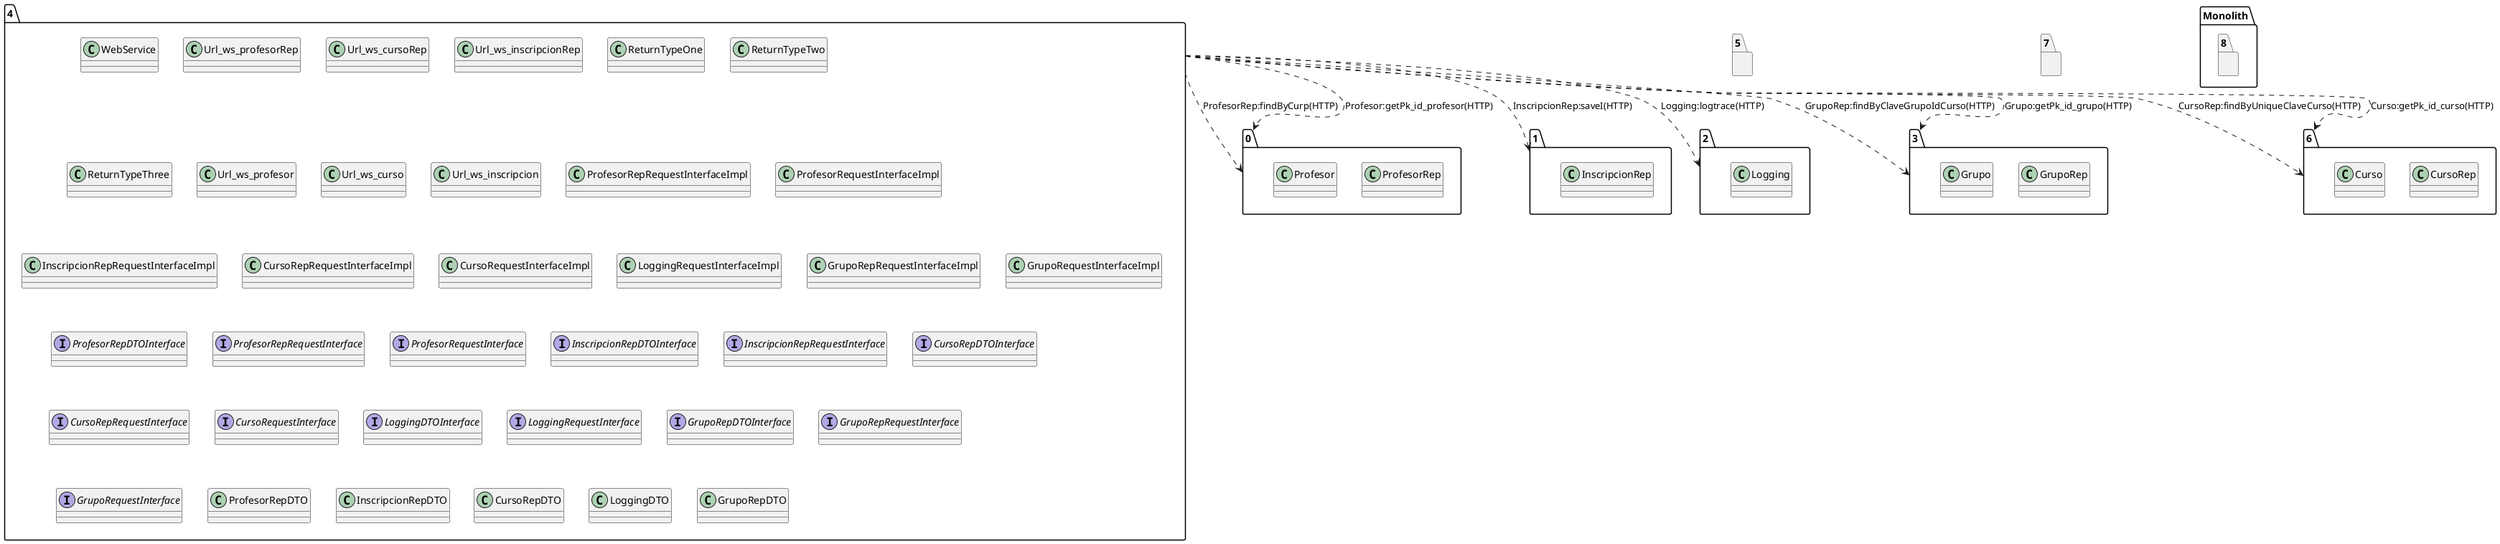 @startuml
package "4"{
class WebService
class Url_ws_profesorRep
class Url_ws_cursoRep
class Url_ws_inscripcionRep
class ReturnTypeOne
class ReturnTypeTwo
class ReturnTypeThree
class Url_ws_profesor
class Url_ws_curso
class Url_ws_inscripcion
class ProfesorRepRequestInterfaceImpl
class ProfesorRequestInterfaceImpl
class InscripcionRepRequestInterfaceImpl
class CursoRepRequestInterfaceImpl
class CursoRequestInterfaceImpl
class LoggingRequestInterfaceImpl
class GrupoRepRequestInterfaceImpl
class GrupoRequestInterfaceImpl
interface ProfesorRepDTOInterface
interface ProfesorRepRequestInterface
interface ProfesorRequestInterface
interface InscripcionRepDTOInterface
interface InscripcionRepRequestInterface
interface CursoRepDTOInterface
interface CursoRepRequestInterface
interface CursoRequestInterface
interface LoggingDTOInterface
interface LoggingRequestInterface
interface GrupoRepDTOInterface
interface GrupoRepRequestInterface
interface GrupoRequestInterface
class ProfesorRepDTO
class InscripcionRepDTO
class CursoRepDTO
class LoggingDTO
class GrupoRepDTO
}
package "0"{
class ProfesorRep
class Profesor
}
package "1"{
class InscripcionRep
}
package "2"{
class Logging
}
package "3"{
class GrupoRep
class Grupo
}
package "5"{
}
package "6"{
class CursoRep
class Curso
}
package "7"{
}
package "Monolith" {
package "8"{
}
}
"4"..>"0":ProfesorRep:findByCurp(HTTP)
"4"..>"0":Profesor:getPk_id_profesor(HTTP)
"4"..>"1":InscripcionRep:saveI(HTTP)
"4"..>"6":CursoRep:findByUniqueClaveCurso(HTTP)
"4"..>"6":Curso:getPk_id_curso(HTTP)
"4"..>"2":Logging:logtrace(HTTP)
"4"..>"3":GrupoRep:findByClaveGrupoIdCurso(HTTP)
"4"..>"3":Grupo:getPk_id_grupo(HTTP)
@enduml